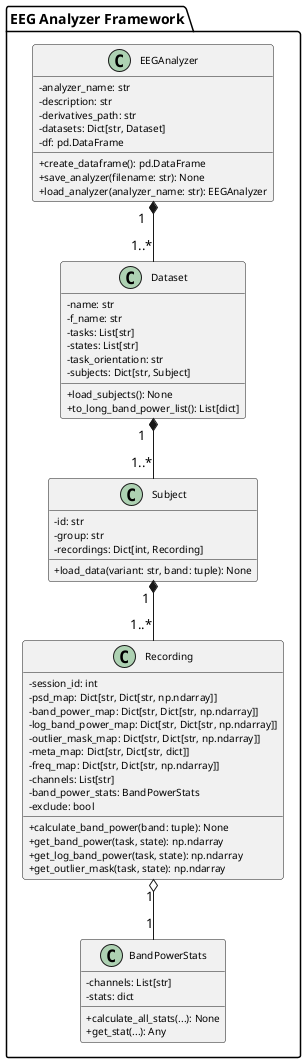 @startuml
skinparam classAttributeIconSize 0
skinparam classFontSize 11
skinparam classAttributeFontSize 10
skinparam classMethodFontSize 10
hide empty methods

'=====================================
' Core Classes
'=====================================

package "EEG Analyzer Framework" {
  class EEGAnalyzer {
  - analyzer_name: str
  - description: str
  - derivatives_path: str
  - datasets: Dict[str, Dataset]
  - df: pd.DataFrame
  + create_dataframe(): pd.DataFrame
  + save_analyzer(filename: str): None
  + load_analyzer(analyzer_name: str): EEGAnalyzer
  }
  class Dataset {
  - name: str
  - f_name: str
  - tasks: List[str]
  - states: List[str]
  - task_orientation: str
  - subjects: Dict[str, Subject]
  + load_subjects(): None
  + to_long_band_power_list(): List[dict]
  }

  class Subject {
    - id: str
    - group: str
    - recordings: Dict[int, Recording]
    + load_data(variant: str, band: tuple): None
  }

  class Recording {
    - session_id: int
    - psd_map: Dict[str, Dict[str, np.ndarray]]
    - band_power_map: Dict[str, Dict[str, np.ndarray]]
    - log_band_power_map: Dict[str, Dict[str, np.ndarray]]
    - outlier_mask_map: Dict[str, Dict[str, np.ndarray]]
    - meta_map: Dict[str, Dict[str, dict]]
    - freq_map: Dict[str, Dict[str, np.ndarray]]
    - channels: List[str]
    - band_power_stats: BandPowerStats
    - exclude: bool
    + calculate_band_power(band: tuple): None
    + get_band_power(task, state): np.ndarray
    + get_log_band_power(task, state): np.ndarray
    + get_outlier_mask(task, state): np.ndarray
  }

  class BandPowerStats {
    - channels: List[str]
    - stats: dict
    + calculate_all_stats(...): None
    + get_stat(...): Any
  }
}




'=====================================
' Relationships
'=====================================

EEGAnalyzer "1  " *-- "1..*" Dataset
Dataset "1  " *-- "1..*" Subject
Subject "1 " *-- "    1..*" Recording
Recording "1" o-- "1" BandPowerStats




@enduml
